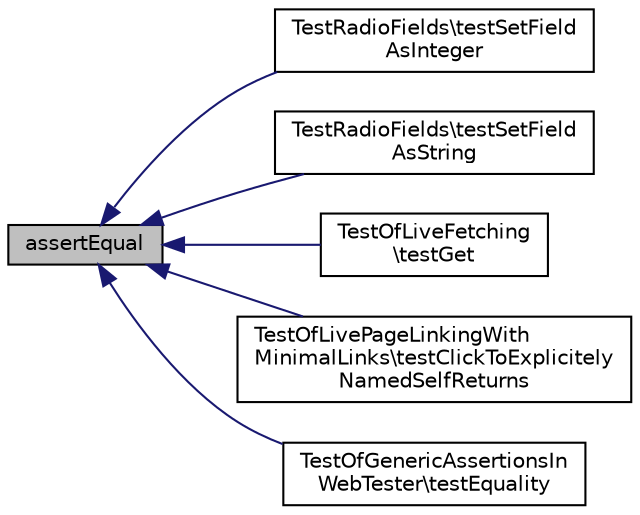 digraph "assertEqual"
{
  edge [fontname="Helvetica",fontsize="10",labelfontname="Helvetica",labelfontsize="10"];
  node [fontname="Helvetica",fontsize="10",shape=record];
  rankdir="LR";
  Node1 [label="assertEqual",height=0.2,width=0.4,color="black", fillcolor="grey75", style="filled" fontcolor="black"];
  Node1 -> Node2 [dir="back",color="midnightblue",fontsize="10",style="solid",fontname="Helvetica"];
  Node2 [label="TestRadioFields\\testSetField\lAsInteger",height=0.2,width=0.4,color="black", fillcolor="white", style="filled",URL="$class_test_radio_fields.html#a0b50bb1702a0caecad7b7599d81ab3e7"];
  Node1 -> Node3 [dir="back",color="midnightblue",fontsize="10",style="solid",fontname="Helvetica"];
  Node3 [label="TestRadioFields\\testSetField\lAsString",height=0.2,width=0.4,color="black", fillcolor="white", style="filled",URL="$class_test_radio_fields.html#ae9c46a01a25f8603e037f727d5f35a03"];
  Node1 -> Node4 [dir="back",color="midnightblue",fontsize="10",style="solid",fontname="Helvetica"];
  Node4 [label="TestOfLiveFetching\l\\testGet",height=0.2,width=0.4,color="black", fillcolor="white", style="filled",URL="$class_test_of_live_fetching.html#ac2d7c7125d2d3749e9ede4aa2ba6ba3b"];
  Node1 -> Node5 [dir="back",color="midnightblue",fontsize="10",style="solid",fontname="Helvetica"];
  Node5 [label="TestOfLivePageLinkingWith\lMinimalLinks\\testClickToExplicitely\lNamedSelfReturns",height=0.2,width=0.4,color="black", fillcolor="white", style="filled",URL="$class_test_of_live_page_linking_with_minimal_links.html#a118b04cbc33b53e788ead3aa03e4001c"];
  Node1 -> Node6 [dir="back",color="midnightblue",fontsize="10",style="solid",fontname="Helvetica"];
  Node6 [label="TestOfGenericAssertionsIn\lWebTester\\testEquality",height=0.2,width=0.4,color="black", fillcolor="white", style="filled",URL="$class_test_of_generic_assertions_in_web_tester.html#ac0adccb2d5a35ce0e076523ff30ddebd"];
}
